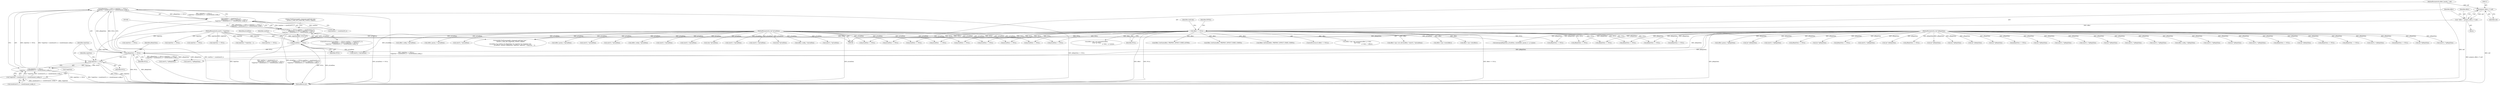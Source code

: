digraph "0_Android_aeea52da00d210587fb3ed895de3d5f2e0264c88_9@API" {
"1001038" [label="(Call,pReplyData == NULL || replySize == NULL ||\n *replySize < sizeof(uint32_t) + sizeof(channel_config_t))"];
"1001039" [label="(Call,pReplyData == NULL)"];
"1000106" [label="(MethodParameterIn,void *pReplyData)"];
"1001030" [label="(Call,pCmdData == NULL)"];
"1000104" [label="(MethodParameterIn,void *pCmdData)"];
"1000117" [label="(Call,effect == NULL)"];
"1000109" [label="(Call,* effect = (preproc_effect_t *) self)"];
"1000111" [label="(Call,(preproc_effect_t *) self)"];
"1000101" [label="(MethodParameterIn,effect_handle_t  self)"];
"1001042" [label="(Call,replySize == NULL ||\n *replySize < sizeof(uint32_t) + sizeof(channel_config_t))"];
"1001043" [label="(Call,replySize == NULL)"];
"1000105" [label="(MethodParameterIn,uint32_t *replySize)"];
"1001046" [label="(Call,*replySize < sizeof(uint32_t) + sizeof(channel_config_t))"];
"1001033" [label="(Call,cmdSize != sizeof(uint32_t) ||\n                    pReplyData == NULL || replySize == NULL ||\n *replySize < sizeof(uint32_t) + sizeof(channel_config_t))"];
"1001029" [label="(Call,pCmdData == NULL|| cmdSize != sizeof(uint32_t) ||\n                    pReplyData == NULL || replySize == NULL ||\n *replySize < sizeof(uint32_t) + sizeof(channel_config_t))"];
"1000116" [label="(ControlStructure,if (effect == NULL))"];
"1000478" [label="(Call,pReplyData == NULL)"];
"1000393" [label="(Call,(effect_param_t *)pCmdData)"];
"1000915" [label="(Call,(uint32_t *)pCmdData)"];
"1000303" [label="(Call,(int *)pReplyData)"];
"1001056" [label="(Literal,\"PreProcessingFx_Command cmdCode Case: \"\n \"EFFECT_CMD_GET_FEATURE_CONFIG: ERROR\")"];
"1001038" [label="(Call,pReplyData == NULL || replySize == NULL ||\n *replySize < sizeof(uint32_t) + sizeof(channel_config_t))"];
"1000107" [label="(Block,)"];
"1000125" [label="(Identifier,cmdCode)"];
"1000656" [label="(Call,(bool *)pCmdData)"];
"1000437" [label="(Call,effect->ops->get_parameter(effect, p->data,\n &p->vsize,\n                                                       p->data + voffset))"];
"1000899" [label="(Call,(uint32_t *)pReplyData)"];
"1000407" [label="(Call,(effect_param_t *)pReplyData)"];
"1000795" [label="(Call,pReplyData == NULL)"];
"1000396" [label="(Call,memcpy(pReplyData, pCmdData, sizeof(effect_param_t) + p->psize))"];
"1001032" [label="(Identifier,NULL)"];
"1000278" [label="(Call,pCmdData == NULL)"];
"1000614" [label="(Call,effect->ops->set_device(effect, *(uint32_t *)pCmdData))"];
"1001049" [label="(Call,sizeof(uint32_t) + sizeof(channel_config_t))"];
"1000344" [label="(Call,(effect_config_t *)pCmdData)"];
"1001134" [label="(Call,pCmdData == NULL)"];
"1001224" [label="(Call,(uint32_t *)pCmdData)"];
"1001047" [label="(Call,*replySize)"];
"1000101" [label="(MethodParameterIn,effect_handle_t  self)"];
"1000212" [label="(Call,(effect_config_t *)pCmdData)"];
"1000356" [label="(Call,effect->ops->reset(effect))"];
"1001029" [label="(Call,pCmdData == NULL|| cmdSize != sizeof(uint32_t) ||\n                    pReplyData == NULL || replySize == NULL ||\n *replySize < sizeof(uint32_t) + sizeof(channel_config_t))"];
"1000495" [label="(Call,(effect_param_t *) pCmdData)"];
"1000228" [label="(Call,(int *)pReplyData)"];
"1000594" [label="(Call,pCmdData == NULL)"];
"1000118" [label="(Identifier,effect)"];
"1001104" [label="(Call,(uint32_t *)pReplyData)"];
"1000123" [label="(Identifier,EINVAL)"];
"1000374" [label="(Call,pReplyData == NULL)"];
"1000104" [label="(MethodParameterIn,void *pCmdData)"];
"1000243" [label="(Call,(int *)pReplyData)"];
"1001040" [label="(Identifier,pReplyData)"];
"1000863" [label="(Call,pReplyData == NULL)"];
"1000541" [label="(Call,pReplyData == NULL)"];
"1000968" [label="(Call,(uint32_t *)pReplyData)"];
"1001039" [label="(Call,pReplyData == NULL)"];
"1000205" [label="(Call,(int *)pReplyData)"];
"1000714" [label="(Call,pCmdData == NULL)"];
"1000617" [label="(Call,(uint32_t *)pCmdData)"];
"1000149" [label="(Call,effect->ops->init(effect))"];
"1000363" [label="(Call,pCmdData == NULL)"];
"1000523" [label="(Call,effect->ops->set_parameter(effect,\n (void *)p->data,\n                                                                p->data + p->psize))"];
"1001295" [label="(MethodReturn,int)"];
"1001064" [label="(Call,(uint32_t *)pCmdData)"];
"1000287" [label="(Call,pReplyData == NULL)"];
"1000557" [label="(Call,(int *)pReplyData)"];
"1001045" [label="(Identifier,NULL)"];
"1001165" [label="(Call,replySize ? *replySize : -1)"];
"1000117" [label="(Call,effect == NULL)"];
"1000119" [label="(Identifier,NULL)"];
"1001159" [label="(Call,ALOGE(\"PreProcessingFx_Command cmdCode Case: \"\n \"EFFECT_CMD_SET_FEATURE_CONFIG: ERROR\n\"\n \"pCmdData %p cmdSize %d pReplyData %p replySize %p *replySize %d\",\n                        pCmdData, cmdSize, pReplyData, replySize, replySize ? *replySize : -1))"];
"1000520" [label="(Call,(int *)pReplyData)"];
"1001041" [label="(Identifier,NULL)"];
"1000111" [label="(Call,(preproc_effect_t *) self)"];
"1000852" [label="(Call,pCmdData == NULL)"];
"1001030" [label="(Call,pCmdData == NULL)"];
"1001043" [label="(Call,replySize == NULL)"];
"1000786" [label="(Call,(int *)pReplyData)"];
"1000130" [label="(Call,pReplyData == NULL)"];
"1001046" [label="(Call,*replySize < sizeof(uint32_t) + sizeof(channel_config_t))"];
"1000798" [label="(Call,replySize == NULL)"];
"1000628" [label="(Call,pCmdData == NULL)"];
"1001044" [label="(Identifier,replySize)"];
"1000109" [label="(Call,* effect = (preproc_effect_t *) self)"];
"1001202" [label="(Call,(uint32_t *)pCmdData)"];
"1001042" [label="(Call,replySize == NULL ||\n *replySize < sizeof(uint32_t) + sizeof(channel_config_t))"];
"1001075" [label="(Call,(uint32_t *)pReplyData)"];
"1001259" [label="(Call,(uint32_t *)pCmdData)"];
"1000583" [label="(Call,(int *)pReplyData)"];
"1000567" [label="(Call,pReplyData == NULL)"];
"1000310" [label="(Call,(effect_config_t *)pCmdData)"];
"1000110" [label="(Identifier,effect)"];
"1001146" [label="(Call,pReplyData == NULL)"];
"1000467" [label="(Call,pCmdData == NULL)"];
"1000560" [label="(Call,Effect_SetState(effect, PREPROC_EFFECT_STATE_ACTIVE))"];
"1000866" [label="(Call,replySize == NULL)"];
"1000153" [label="(Call,(int *)pReplyData)"];
"1001002" [label="(Call,(uint32_t *)pReplyData)"];
"1000253" [label="(Call,pReplyData == NULL)"];
"1001031" [label="(Identifier,pCmdData)"];
"1000586" [label="(Call,Effect_SetState(effect, PREPROC_EFFECT_STATE_CONFIG))"];
"1001009" [label="(Call,(uint32_t *)pReplyData)"];
"1000883" [label="(Call,(uint32_t *)pCmdData)"];
"1000246" [label="(Call,Effect_SetState(effect, PREPROC_EFFECT_STATE_CONFIG))"];
"1001183" [label="(Call,(uint32_t *)pCmdData)"];
"1000705" [label="(Call,(int *)pReplyData)"];
"1000326" [label="(Call,pReplyData == NULL)"];
"1000980" [label="(Call,(uint32_t *)pReplyData)"];
"1001033" [label="(Call,cmdSize != sizeof(uint32_t) ||\n                    pReplyData == NULL || replySize == NULL ||\n *replySize < sizeof(uint32_t) + sizeof(channel_config_t))"];
"1001034" [label="(Call,cmdSize != sizeof(uint32_t))"];
"1001035" [label="(Identifier,cmdSize)"];
"1001272" [label="(Call,(uint32_t *)pReplyData)"];
"1000162" [label="(Call,pCmdData    == NULL)"];
"1000271" [label="(Call,(effect_config_t *)pReplyData)"];
"1001194" [label="(Call,(uint32_t *)pReplyData)"];
"1000836" [label="(Call,(int *)pReplyData)"];
"1000751" [label="(Call,(char *)pCmdData)"];
"1001150" [label="(Call,replySize == NULL)"];
"1001090" [label="(Call,(uint32_t *)pReplyData)"];
"1001253" [label="(Call,(uint32_t *)pCmdData)"];
"1000943" [label="(Call,(uint32_t *)pReplyData)"];
"1001028" [label="(ControlStructure,if (pCmdData == NULL|| cmdSize != sizeof(uint32_t) ||\n                    pReplyData == NULL || replySize == NULL ||\n *replySize < sizeof(uint32_t) + sizeof(channel_config_t)))"];
"1000113" [label="(Identifier,self)"];
"1000721" [label="(Call,replySize == NULL)"];
"1000637" [label="(Call,pReplyData == NULL)"];
"1000105" [label="(MethodParameterIn,uint32_t *replySize)"];
"1000316" [label="(Call,(int *)pReplyData)"];
"1001048" [label="(Identifier,replySize)"];
"1000718" [label="(Call,pReplyData == NULL)"];
"1000106" [label="(MethodParameterIn,void *pReplyData)"];
"1000640" [label="(Call,replySize == NULL)"];
"1000171" [label="(Call,pReplyData  == NULL)"];
"1001244" [label="(Call,(uint32_t *)pReplyData)"];
"1001038" -> "1001033"  [label="AST: "];
"1001038" -> "1001039"  [label="CFG: "];
"1001038" -> "1001042"  [label="CFG: "];
"1001039" -> "1001038"  [label="AST: "];
"1001042" -> "1001038"  [label="AST: "];
"1001033" -> "1001038"  [label="CFG: "];
"1001038" -> "1001295"  [label="DDG: replySize == NULL ||\n *replySize < sizeof(uint32_t) + sizeof(channel_config_t)"];
"1001038" -> "1001295"  [label="DDG: pReplyData == NULL"];
"1001038" -> "1001033"  [label="DDG: pReplyData == NULL"];
"1001038" -> "1001033"  [label="DDG: replySize == NULL ||\n *replySize < sizeof(uint32_t) + sizeof(channel_config_t)"];
"1001039" -> "1001038"  [label="DDG: pReplyData"];
"1001039" -> "1001038"  [label="DDG: NULL"];
"1001042" -> "1001038"  [label="DDG: replySize == NULL"];
"1001042" -> "1001038"  [label="DDG: *replySize < sizeof(uint32_t) + sizeof(channel_config_t)"];
"1001039" -> "1001041"  [label="CFG: "];
"1001040" -> "1001039"  [label="AST: "];
"1001041" -> "1001039"  [label="AST: "];
"1001044" -> "1001039"  [label="CFG: "];
"1001039" -> "1001295"  [label="DDG: NULL"];
"1001039" -> "1001295"  [label="DDG: pReplyData"];
"1000106" -> "1001039"  [label="DDG: pReplyData"];
"1001030" -> "1001039"  [label="DDG: NULL"];
"1001039" -> "1001043"  [label="DDG: NULL"];
"1001039" -> "1001075"  [label="DDG: pReplyData"];
"1001039" -> "1001090"  [label="DDG: pReplyData"];
"1000106" -> "1000100"  [label="AST: "];
"1000106" -> "1001295"  [label="DDG: pReplyData"];
"1000106" -> "1000130"  [label="DDG: pReplyData"];
"1000106" -> "1000153"  [label="DDG: pReplyData"];
"1000106" -> "1000171"  [label="DDG: pReplyData"];
"1000106" -> "1000205"  [label="DDG: pReplyData"];
"1000106" -> "1000228"  [label="DDG: pReplyData"];
"1000106" -> "1000243"  [label="DDG: pReplyData"];
"1000106" -> "1000253"  [label="DDG: pReplyData"];
"1000106" -> "1000271"  [label="DDG: pReplyData"];
"1000106" -> "1000287"  [label="DDG: pReplyData"];
"1000106" -> "1000303"  [label="DDG: pReplyData"];
"1000106" -> "1000316"  [label="DDG: pReplyData"];
"1000106" -> "1000326"  [label="DDG: pReplyData"];
"1000106" -> "1000374"  [label="DDG: pReplyData"];
"1000106" -> "1000396"  [label="DDG: pReplyData"];
"1000106" -> "1000407"  [label="DDG: pReplyData"];
"1000106" -> "1000478"  [label="DDG: pReplyData"];
"1000106" -> "1000520"  [label="DDG: pReplyData"];
"1000106" -> "1000541"  [label="DDG: pReplyData"];
"1000106" -> "1000557"  [label="DDG: pReplyData"];
"1000106" -> "1000567"  [label="DDG: pReplyData"];
"1000106" -> "1000583"  [label="DDG: pReplyData"];
"1000106" -> "1000637"  [label="DDG: pReplyData"];
"1000106" -> "1000705"  [label="DDG: pReplyData"];
"1000106" -> "1000718"  [label="DDG: pReplyData"];
"1000106" -> "1000786"  [label="DDG: pReplyData"];
"1000106" -> "1000795"  [label="DDG: pReplyData"];
"1000106" -> "1000836"  [label="DDG: pReplyData"];
"1000106" -> "1000863"  [label="DDG: pReplyData"];
"1000106" -> "1000899"  [label="DDG: pReplyData"];
"1000106" -> "1000943"  [label="DDG: pReplyData"];
"1000106" -> "1000968"  [label="DDG: pReplyData"];
"1000106" -> "1000980"  [label="DDG: pReplyData"];
"1000106" -> "1001002"  [label="DDG: pReplyData"];
"1000106" -> "1001009"  [label="DDG: pReplyData"];
"1000106" -> "1001075"  [label="DDG: pReplyData"];
"1000106" -> "1001090"  [label="DDG: pReplyData"];
"1000106" -> "1001104"  [label="DDG: pReplyData"];
"1000106" -> "1001146"  [label="DDG: pReplyData"];
"1000106" -> "1001159"  [label="DDG: pReplyData"];
"1000106" -> "1001194"  [label="DDG: pReplyData"];
"1000106" -> "1001244"  [label="DDG: pReplyData"];
"1000106" -> "1001272"  [label="DDG: pReplyData"];
"1001030" -> "1001029"  [label="AST: "];
"1001030" -> "1001032"  [label="CFG: "];
"1001031" -> "1001030"  [label="AST: "];
"1001032" -> "1001030"  [label="AST: "];
"1001035" -> "1001030"  [label="CFG: "];
"1001029" -> "1001030"  [label="CFG: "];
"1001030" -> "1001295"  [label="DDG: NULL"];
"1001030" -> "1001295"  [label="DDG: pCmdData"];
"1001030" -> "1001029"  [label="DDG: pCmdData"];
"1001030" -> "1001029"  [label="DDG: NULL"];
"1000104" -> "1001030"  [label="DDG: pCmdData"];
"1000117" -> "1001030"  [label="DDG: NULL"];
"1001030" -> "1001064"  [label="DDG: pCmdData"];
"1000104" -> "1000100"  [label="AST: "];
"1000104" -> "1001295"  [label="DDG: pCmdData"];
"1000104" -> "1000162"  [label="DDG: pCmdData"];
"1000104" -> "1000212"  [label="DDG: pCmdData"];
"1000104" -> "1000278"  [label="DDG: pCmdData"];
"1000104" -> "1000310"  [label="DDG: pCmdData"];
"1000104" -> "1000344"  [label="DDG: pCmdData"];
"1000104" -> "1000363"  [label="DDG: pCmdData"];
"1000104" -> "1000393"  [label="DDG: pCmdData"];
"1000104" -> "1000396"  [label="DDG: pCmdData"];
"1000104" -> "1000467"  [label="DDG: pCmdData"];
"1000104" -> "1000495"  [label="DDG: pCmdData"];
"1000104" -> "1000594"  [label="DDG: pCmdData"];
"1000104" -> "1000617"  [label="DDG: pCmdData"];
"1000104" -> "1000628"  [label="DDG: pCmdData"];
"1000104" -> "1000656"  [label="DDG: pCmdData"];
"1000104" -> "1000714"  [label="DDG: pCmdData"];
"1000104" -> "1000751"  [label="DDG: pCmdData"];
"1000104" -> "1000852"  [label="DDG: pCmdData"];
"1000104" -> "1000883"  [label="DDG: pCmdData"];
"1000104" -> "1000915"  [label="DDG: pCmdData"];
"1000104" -> "1001064"  [label="DDG: pCmdData"];
"1000104" -> "1001134"  [label="DDG: pCmdData"];
"1000104" -> "1001159"  [label="DDG: pCmdData"];
"1000104" -> "1001183"  [label="DDG: pCmdData"];
"1000104" -> "1001202"  [label="DDG: pCmdData"];
"1000104" -> "1001224"  [label="DDG: pCmdData"];
"1000104" -> "1001253"  [label="DDG: pCmdData"];
"1000104" -> "1001259"  [label="DDG: pCmdData"];
"1000117" -> "1000116"  [label="AST: "];
"1000117" -> "1000119"  [label="CFG: "];
"1000118" -> "1000117"  [label="AST: "];
"1000119" -> "1000117"  [label="AST: "];
"1000123" -> "1000117"  [label="CFG: "];
"1000125" -> "1000117"  [label="CFG: "];
"1000117" -> "1001295"  [label="DDG: effect == NULL"];
"1000117" -> "1001295"  [label="DDG: effect"];
"1000117" -> "1001295"  [label="DDG: NULL"];
"1000109" -> "1000117"  [label="DDG: effect"];
"1000117" -> "1000130"  [label="DDG: NULL"];
"1000117" -> "1000149"  [label="DDG: effect"];
"1000117" -> "1000162"  [label="DDG: NULL"];
"1000117" -> "1000246"  [label="DDG: effect"];
"1000117" -> "1000253"  [label="DDG: NULL"];
"1000117" -> "1000278"  [label="DDG: NULL"];
"1000117" -> "1000326"  [label="DDG: NULL"];
"1000117" -> "1000356"  [label="DDG: effect"];
"1000117" -> "1000363"  [label="DDG: NULL"];
"1000117" -> "1000437"  [label="DDG: effect"];
"1000117" -> "1000467"  [label="DDG: NULL"];
"1000117" -> "1000523"  [label="DDG: effect"];
"1000117" -> "1000541"  [label="DDG: NULL"];
"1000117" -> "1000560"  [label="DDG: effect"];
"1000117" -> "1000567"  [label="DDG: NULL"];
"1000117" -> "1000586"  [label="DDG: effect"];
"1000117" -> "1000594"  [label="DDG: NULL"];
"1000117" -> "1000614"  [label="DDG: effect"];
"1000117" -> "1000628"  [label="DDG: NULL"];
"1000117" -> "1000714"  [label="DDG: NULL"];
"1000117" -> "1000795"  [label="DDG: NULL"];
"1000117" -> "1000852"  [label="DDG: NULL"];
"1000117" -> "1001134"  [label="DDG: NULL"];
"1000109" -> "1000107"  [label="AST: "];
"1000109" -> "1000111"  [label="CFG: "];
"1000110" -> "1000109"  [label="AST: "];
"1000111" -> "1000109"  [label="AST: "];
"1000118" -> "1000109"  [label="CFG: "];
"1000109" -> "1001295"  [label="DDG: (preproc_effect_t *) self"];
"1000111" -> "1000109"  [label="DDG: self"];
"1000111" -> "1000113"  [label="CFG: "];
"1000112" -> "1000111"  [label="AST: "];
"1000113" -> "1000111"  [label="AST: "];
"1000111" -> "1001295"  [label="DDG: self"];
"1000101" -> "1000111"  [label="DDG: self"];
"1000101" -> "1000100"  [label="AST: "];
"1000101" -> "1001295"  [label="DDG: self"];
"1001042" -> "1001043"  [label="CFG: "];
"1001042" -> "1001046"  [label="CFG: "];
"1001043" -> "1001042"  [label="AST: "];
"1001046" -> "1001042"  [label="AST: "];
"1001042" -> "1001295"  [label="DDG: replySize == NULL"];
"1001042" -> "1001295"  [label="DDG: *replySize < sizeof(uint32_t) + sizeof(channel_config_t)"];
"1001043" -> "1001042"  [label="DDG: replySize"];
"1001043" -> "1001042"  [label="DDG: NULL"];
"1001046" -> "1001042"  [label="DDG: *replySize"];
"1001046" -> "1001042"  [label="DDG: sizeof(uint32_t) + sizeof(channel_config_t)"];
"1001043" -> "1001045"  [label="CFG: "];
"1001044" -> "1001043"  [label="AST: "];
"1001045" -> "1001043"  [label="AST: "];
"1001048" -> "1001043"  [label="CFG: "];
"1001043" -> "1001295"  [label="DDG: NULL"];
"1001043" -> "1001295"  [label="DDG: replySize"];
"1000105" -> "1001043"  [label="DDG: replySize"];
"1000105" -> "1000100"  [label="AST: "];
"1000105" -> "1001295"  [label="DDG: replySize"];
"1000105" -> "1000640"  [label="DDG: replySize"];
"1000105" -> "1000721"  [label="DDG: replySize"];
"1000105" -> "1000798"  [label="DDG: replySize"];
"1000105" -> "1000866"  [label="DDG: replySize"];
"1000105" -> "1001150"  [label="DDG: replySize"];
"1000105" -> "1001159"  [label="DDG: replySize"];
"1000105" -> "1001165"  [label="DDG: replySize"];
"1001046" -> "1001049"  [label="CFG: "];
"1001047" -> "1001046"  [label="AST: "];
"1001049" -> "1001046"  [label="AST: "];
"1001046" -> "1001295"  [label="DDG: sizeof(uint32_t) + sizeof(channel_config_t)"];
"1001046" -> "1001295"  [label="DDG: *replySize"];
"1001033" -> "1001029"  [label="AST: "];
"1001033" -> "1001034"  [label="CFG: "];
"1001034" -> "1001033"  [label="AST: "];
"1001029" -> "1001033"  [label="CFG: "];
"1001033" -> "1001295"  [label="DDG: pReplyData == NULL || replySize == NULL ||\n *replySize < sizeof(uint32_t) + sizeof(channel_config_t)"];
"1001033" -> "1001295"  [label="DDG: cmdSize != sizeof(uint32_t)"];
"1001033" -> "1001029"  [label="DDG: cmdSize != sizeof(uint32_t)"];
"1001033" -> "1001029"  [label="DDG: pReplyData == NULL || replySize == NULL ||\n *replySize < sizeof(uint32_t) + sizeof(channel_config_t)"];
"1001034" -> "1001033"  [label="DDG: cmdSize"];
"1001029" -> "1001028"  [label="AST: "];
"1001056" -> "1001029"  [label="CFG: "];
"1001065" -> "1001029"  [label="CFG: "];
"1001029" -> "1001295"  [label="DDG: pCmdData == NULL"];
"1001029" -> "1001295"  [label="DDG: cmdSize != sizeof(uint32_t) ||\n                    pReplyData == NULL || replySize == NULL ||\n *replySize < sizeof(uint32_t) + sizeof(channel_config_t)"];
"1001029" -> "1001295"  [label="DDG: pCmdData == NULL|| cmdSize != sizeof(uint32_t) ||\n                    pReplyData == NULL || replySize == NULL ||\n *replySize < sizeof(uint32_t) + sizeof(channel_config_t)"];
}
